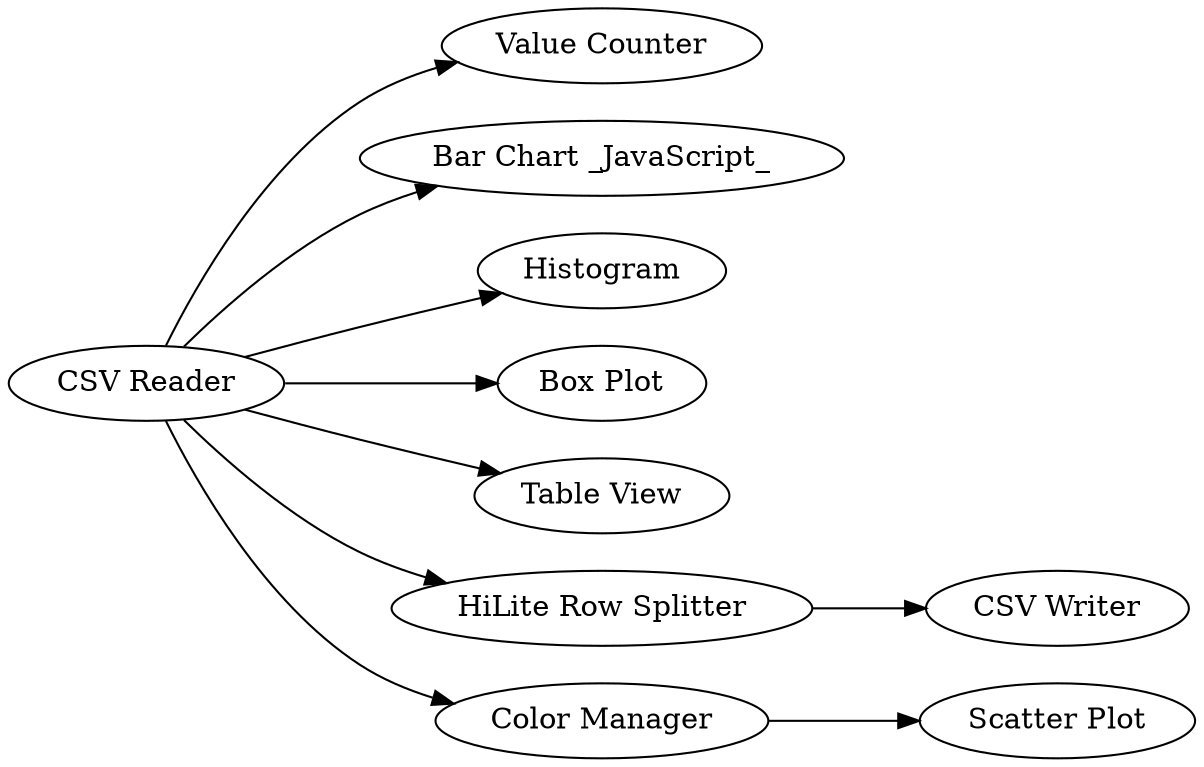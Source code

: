 digraph {
	1 [label="CSV Reader"]
	2 [label="Value Counter"]
	3 [label="Bar Chart _JavaScript_"]
	4 [label=Histogram]
	5 [label="Box Plot"]
	6 [label="Scatter Plot"]
	7 [label="Table View"]
	8 [label="HiLite Row Splitter"]
	9 [label="CSV Writer"]
	10 [label="Color Manager"]
	1 -> 2
	1 -> 3
	1 -> 4
	1 -> 5
	1 -> 7
	1 -> 8
	1 -> 10
	8 -> 9
	10 -> 6
	rankdir=LR
}
